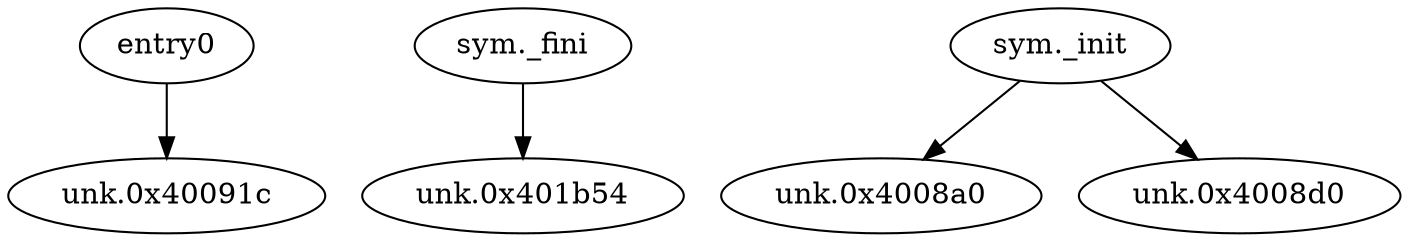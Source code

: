 digraph code {
  "0x00400910" [label="entry0"];
  "0x00400910" -> "0x0040091c";
  "0x0040091c" [label="unk.0x40091c"];
  "0x00401b30" [label="sym._fini"];
  "0x00401b30" -> "0x00401b54";
  "0x00401b54" [label="unk.0x401b54"];
  "0x0040087c" [label="sym._init"];
  "0x0040087c" -> "0x004008a0";
  "0x004008a0" [label="unk.0x4008a0"];
  "0x0040087c" -> "0x004008d0";
  "0x004008d0" [label="unk.0x4008d0"];
}